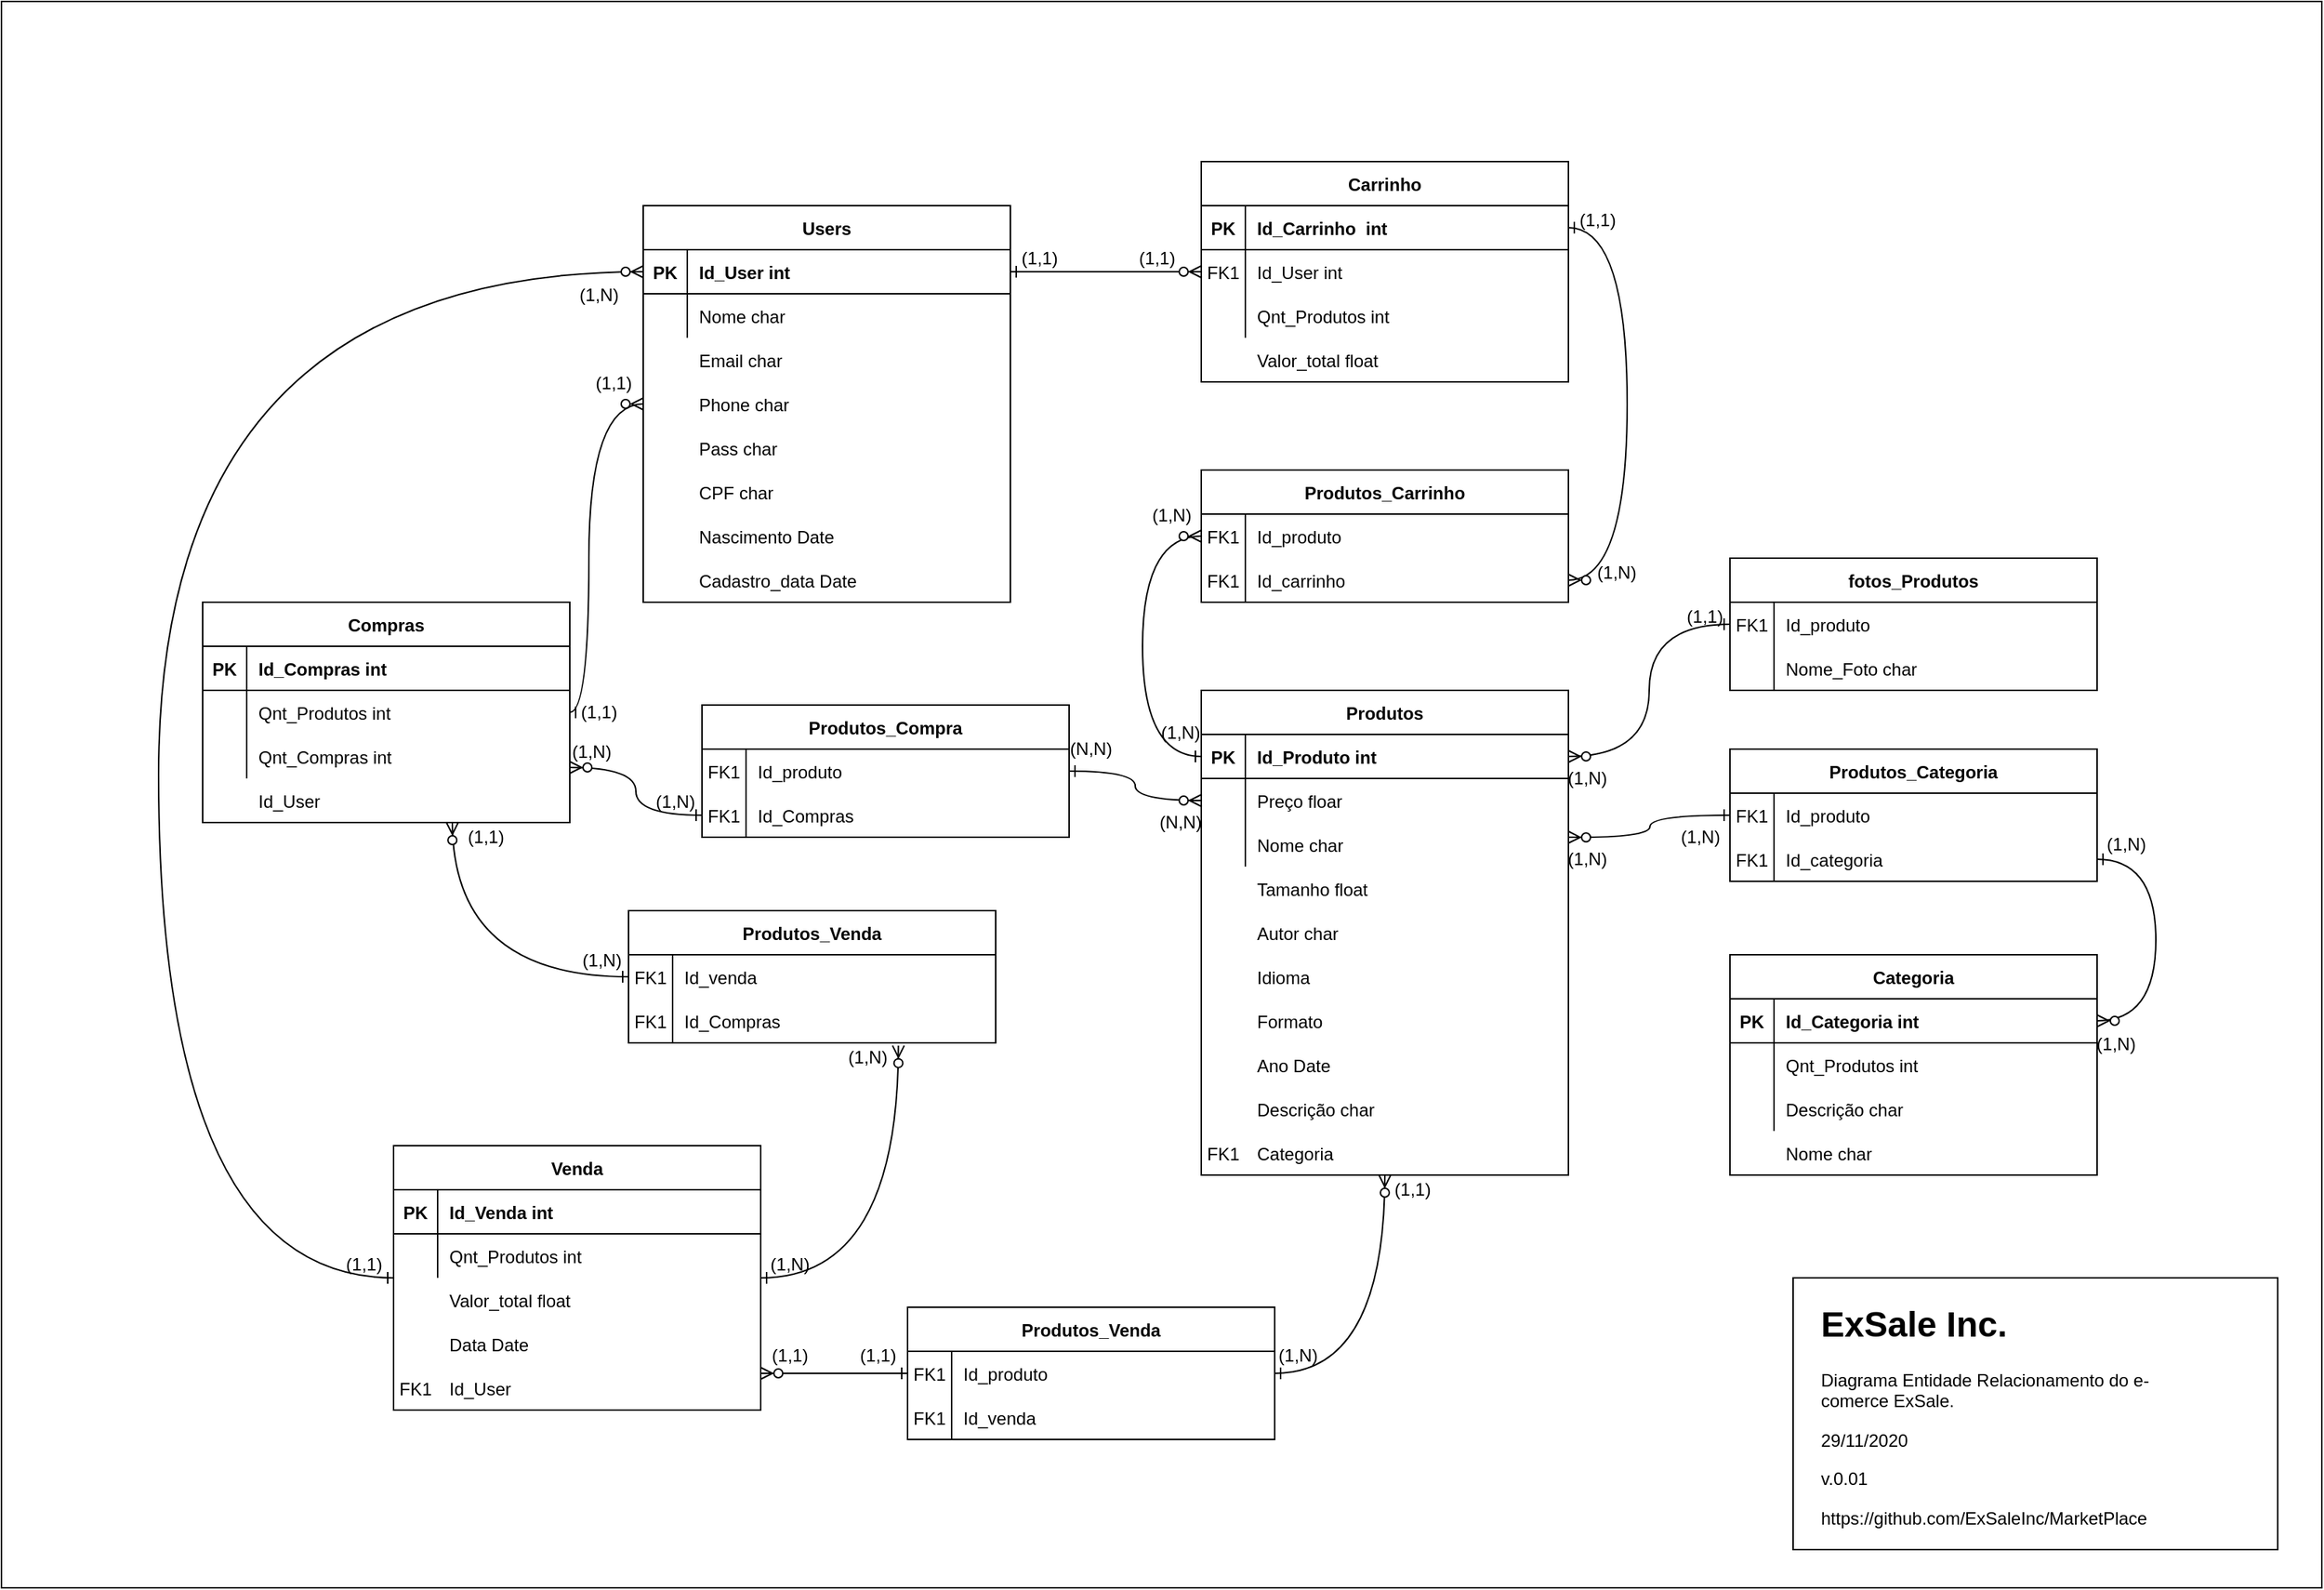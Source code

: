 <mxfile version="13.10.4" type="device"><diagram id="R2lEEEUBdFMjLlhIrx00" name="Page-1"><mxGraphModel dx="2370" dy="1340" grid="1" gridSize="10" guides="1" tooltips="1" connect="1" arrows="1" fold="1" page="1" pageScale="1" pageWidth="1654" pageHeight="1169" math="0" shadow="0" extFonts="Permanent Marker^https://fonts.googleapis.com/css?family=Permanent+Marker"><root><mxCell id="0"/><mxCell id="1" parent="0"/><mxCell id="QgYSDdk160Y1RWmMMheB-226" value="" style="rounded=0;whiteSpace=wrap;html=1;" vertex="1" parent="1"><mxGeometry x="40" y="40" width="1580" height="1080" as="geometry"/></mxCell><mxCell id="C-vyLk0tnHw3VtMMgP7b-1" value="" style="edgeStyle=entityRelationEdgeStyle;endArrow=ERzeroToMany;startArrow=ERone;endFill=1;startFill=0;" parent="1" source="C-vyLk0tnHw3VtMMgP7b-24" target="C-vyLk0tnHw3VtMMgP7b-6" edge="1"><mxGeometry width="100" height="100" relative="1" as="geometry"><mxPoint x="697" y="859" as="sourcePoint"/><mxPoint x="797" y="759" as="targetPoint"/></mxGeometry></mxCell><mxCell id="C-vyLk0tnHw3VtMMgP7b-2" value="Carrinho" style="shape=table;startSize=30;container=1;collapsible=1;childLayout=tableLayout;fixedRows=1;rowLines=0;fontStyle=1;align=center;resizeLast=1;" parent="1" vertex="1"><mxGeometry x="857" y="149" width="250" height="150" as="geometry"/></mxCell><mxCell id="C-vyLk0tnHw3VtMMgP7b-3" value="" style="shape=partialRectangle;collapsible=0;dropTarget=0;pointerEvents=0;fillColor=none;points=[[0,0.5],[1,0.5]];portConstraint=eastwest;top=0;left=0;right=0;bottom=1;" parent="C-vyLk0tnHw3VtMMgP7b-2" vertex="1"><mxGeometry y="30" width="250" height="30" as="geometry"/></mxCell><mxCell id="C-vyLk0tnHw3VtMMgP7b-4" value="PK" style="shape=partialRectangle;overflow=hidden;connectable=0;fillColor=none;top=0;left=0;bottom=0;right=0;fontStyle=1;" parent="C-vyLk0tnHw3VtMMgP7b-3" vertex="1"><mxGeometry width="30" height="30" as="geometry"/></mxCell><mxCell id="C-vyLk0tnHw3VtMMgP7b-5" value="Id_Carrinho  int " style="shape=partialRectangle;overflow=hidden;connectable=0;fillColor=none;top=0;left=0;bottom=0;right=0;align=left;spacingLeft=6;fontStyle=1;" parent="C-vyLk0tnHw3VtMMgP7b-3" vertex="1"><mxGeometry x="30" width="220" height="30" as="geometry"/></mxCell><mxCell id="C-vyLk0tnHw3VtMMgP7b-6" value="" style="shape=partialRectangle;collapsible=0;dropTarget=0;pointerEvents=0;fillColor=none;points=[[0,0.5],[1,0.5]];portConstraint=eastwest;top=0;left=0;right=0;bottom=0;" parent="C-vyLk0tnHw3VtMMgP7b-2" vertex="1"><mxGeometry y="60" width="250" height="30" as="geometry"/></mxCell><mxCell id="C-vyLk0tnHw3VtMMgP7b-7" value="FK1" style="shape=partialRectangle;overflow=hidden;connectable=0;fillColor=none;top=0;left=0;bottom=0;right=0;" parent="C-vyLk0tnHw3VtMMgP7b-6" vertex="1"><mxGeometry width="30" height="30" as="geometry"/></mxCell><mxCell id="C-vyLk0tnHw3VtMMgP7b-8" value="Id_User int" style="shape=partialRectangle;overflow=hidden;connectable=0;fillColor=none;top=0;left=0;bottom=0;right=0;align=left;spacingLeft=6;" parent="C-vyLk0tnHw3VtMMgP7b-6" vertex="1"><mxGeometry x="30" width="220" height="30" as="geometry"/></mxCell><mxCell id="C-vyLk0tnHw3VtMMgP7b-9" value="" style="shape=partialRectangle;collapsible=0;dropTarget=0;pointerEvents=0;fillColor=none;points=[[0,0.5],[1,0.5]];portConstraint=eastwest;top=0;left=0;right=0;bottom=0;" parent="C-vyLk0tnHw3VtMMgP7b-2" vertex="1"><mxGeometry y="90" width="250" height="30" as="geometry"/></mxCell><mxCell id="C-vyLk0tnHw3VtMMgP7b-10" value="" style="shape=partialRectangle;overflow=hidden;connectable=0;fillColor=none;top=0;left=0;bottom=0;right=0;" parent="C-vyLk0tnHw3VtMMgP7b-9" vertex="1"><mxGeometry width="30" height="30" as="geometry"/></mxCell><mxCell id="C-vyLk0tnHw3VtMMgP7b-11" value="Qnt_Produtos int" style="shape=partialRectangle;overflow=hidden;connectable=0;fillColor=none;top=0;left=0;bottom=0;right=0;align=left;spacingLeft=6;" parent="C-vyLk0tnHw3VtMMgP7b-9" vertex="1"><mxGeometry x="30" width="220" height="30" as="geometry"/></mxCell><mxCell id="C-vyLk0tnHw3VtMMgP7b-13" value="Produtos" style="shape=table;startSize=30;container=1;collapsible=1;childLayout=tableLayout;fixedRows=1;rowLines=0;fontStyle=1;align=center;resizeLast=1;" parent="1" vertex="1"><mxGeometry x="857" y="509" width="250" height="330" as="geometry"/></mxCell><mxCell id="C-vyLk0tnHw3VtMMgP7b-14" value="" style="shape=partialRectangle;collapsible=0;dropTarget=0;pointerEvents=0;fillColor=none;points=[[0,0.5],[1,0.5]];portConstraint=eastwest;top=0;left=0;right=0;bottom=1;" parent="C-vyLk0tnHw3VtMMgP7b-13" vertex="1"><mxGeometry y="30" width="250" height="30" as="geometry"/></mxCell><mxCell id="C-vyLk0tnHw3VtMMgP7b-15" value="PK" style="shape=partialRectangle;overflow=hidden;connectable=0;fillColor=none;top=0;left=0;bottom=0;right=0;fontStyle=1;" parent="C-vyLk0tnHw3VtMMgP7b-14" vertex="1"><mxGeometry width="30" height="30" as="geometry"/></mxCell><mxCell id="C-vyLk0tnHw3VtMMgP7b-16" value="Id_Produto int" style="shape=partialRectangle;overflow=hidden;connectable=0;fillColor=none;top=0;left=0;bottom=0;right=0;align=left;spacingLeft=6;fontStyle=1;" parent="C-vyLk0tnHw3VtMMgP7b-14" vertex="1"><mxGeometry x="30" width="220" height="30" as="geometry"/></mxCell><mxCell id="C-vyLk0tnHw3VtMMgP7b-20" value="" style="shape=partialRectangle;collapsible=0;dropTarget=0;pointerEvents=0;fillColor=none;points=[[0,0.5],[1,0.5]];portConstraint=eastwest;top=0;left=0;right=0;bottom=0;" parent="C-vyLk0tnHw3VtMMgP7b-13" vertex="1"><mxGeometry y="60" width="250" height="30" as="geometry"/></mxCell><mxCell id="C-vyLk0tnHw3VtMMgP7b-21" value="" style="shape=partialRectangle;overflow=hidden;connectable=0;fillColor=none;top=0;left=0;bottom=0;right=0;" parent="C-vyLk0tnHw3VtMMgP7b-20" vertex="1"><mxGeometry width="30" height="30" as="geometry"/></mxCell><mxCell id="C-vyLk0tnHw3VtMMgP7b-22" value="Preço floar" style="shape=partialRectangle;overflow=hidden;connectable=0;fillColor=none;top=0;left=0;bottom=0;right=0;align=left;spacingLeft=6;" parent="C-vyLk0tnHw3VtMMgP7b-20" vertex="1"><mxGeometry x="30" width="220" height="30" as="geometry"/></mxCell><mxCell id="C-vyLk0tnHw3VtMMgP7b-17" value="" style="shape=partialRectangle;collapsible=0;dropTarget=0;pointerEvents=0;fillColor=none;points=[[0,0.5],[1,0.5]];portConstraint=eastwest;top=0;left=0;right=0;bottom=0;" parent="C-vyLk0tnHw3VtMMgP7b-13" vertex="1"><mxGeometry y="90" width="250" height="30" as="geometry"/></mxCell><mxCell id="C-vyLk0tnHw3VtMMgP7b-18" value="" style="shape=partialRectangle;overflow=hidden;connectable=0;fillColor=none;top=0;left=0;bottom=0;right=0;" parent="C-vyLk0tnHw3VtMMgP7b-17" vertex="1"><mxGeometry width="30" height="30" as="geometry"/></mxCell><mxCell id="C-vyLk0tnHw3VtMMgP7b-19" value="" style="shape=partialRectangle;overflow=hidden;connectable=0;fillColor=none;top=0;left=0;bottom=0;right=0;align=left;spacingLeft=6;" parent="C-vyLk0tnHw3VtMMgP7b-17" vertex="1"><mxGeometry x="30" width="220" height="30" as="geometry"/></mxCell><mxCell id="C-vyLk0tnHw3VtMMgP7b-23" value="Users" style="shape=table;startSize=30;container=1;collapsible=1;childLayout=tableLayout;fixedRows=1;rowLines=0;fontStyle=1;align=center;resizeLast=1;" parent="1" vertex="1"><mxGeometry x="477" y="179" width="250" height="270" as="geometry"/></mxCell><mxCell id="C-vyLk0tnHw3VtMMgP7b-24" value="" style="shape=partialRectangle;collapsible=0;dropTarget=0;pointerEvents=0;fillColor=none;points=[[0,0.5],[1,0.5]];portConstraint=eastwest;top=0;left=0;right=0;bottom=1;" parent="C-vyLk0tnHw3VtMMgP7b-23" vertex="1"><mxGeometry y="30" width="250" height="30" as="geometry"/></mxCell><mxCell id="C-vyLk0tnHw3VtMMgP7b-25" value="PK" style="shape=partialRectangle;overflow=hidden;connectable=0;fillColor=none;top=0;left=0;bottom=0;right=0;fontStyle=1;" parent="C-vyLk0tnHw3VtMMgP7b-24" vertex="1"><mxGeometry width="30" height="30" as="geometry"/></mxCell><mxCell id="C-vyLk0tnHw3VtMMgP7b-26" value="Id_User int " style="shape=partialRectangle;overflow=hidden;connectable=0;fillColor=none;top=0;left=0;bottom=0;right=0;align=left;spacingLeft=6;fontStyle=1;" parent="C-vyLk0tnHw3VtMMgP7b-24" vertex="1"><mxGeometry x="30" width="220" height="30" as="geometry"/></mxCell><mxCell id="C-vyLk0tnHw3VtMMgP7b-27" value="" style="shape=partialRectangle;collapsible=0;dropTarget=0;pointerEvents=0;fillColor=none;points=[[0,0.5],[1,0.5]];portConstraint=eastwest;top=0;left=0;right=0;bottom=0;" parent="C-vyLk0tnHw3VtMMgP7b-23" vertex="1"><mxGeometry y="60" width="250" height="30" as="geometry"/></mxCell><mxCell id="C-vyLk0tnHw3VtMMgP7b-28" value="" style="shape=partialRectangle;overflow=hidden;connectable=0;fillColor=none;top=0;left=0;bottom=0;right=0;" parent="C-vyLk0tnHw3VtMMgP7b-27" vertex="1"><mxGeometry width="30" height="30" as="geometry"/></mxCell><mxCell id="C-vyLk0tnHw3VtMMgP7b-29" value="Nome char" style="shape=partialRectangle;overflow=hidden;connectable=0;fillColor=none;top=0;left=0;bottom=0;right=0;align=left;spacingLeft=6;" parent="C-vyLk0tnHw3VtMMgP7b-27" vertex="1"><mxGeometry x="30" width="220" height="30" as="geometry"/></mxCell><mxCell id="QgYSDdk160Y1RWmMMheB-1" value="Email char" style="shape=partialRectangle;overflow=hidden;connectable=0;fillColor=none;top=0;left=0;bottom=0;right=0;align=left;spacingLeft=6;" vertex="1" parent="1"><mxGeometry x="507" y="269" width="220" height="30" as="geometry"/></mxCell><mxCell id="QgYSDdk160Y1RWmMMheB-2" value="Phone char" style="shape=partialRectangle;overflow=hidden;connectable=0;fillColor=none;top=0;left=0;bottom=0;right=0;align=left;spacingLeft=6;" vertex="1" parent="1"><mxGeometry x="507" y="299" width="220" height="30" as="geometry"/></mxCell><mxCell id="QgYSDdk160Y1RWmMMheB-3" value="Pass char" style="shape=partialRectangle;overflow=hidden;connectable=0;fillColor=none;top=0;left=0;bottom=0;right=0;align=left;spacingLeft=6;" vertex="1" parent="1"><mxGeometry x="507" y="329" width="220" height="30" as="geometry"/></mxCell><mxCell id="QgYSDdk160Y1RWmMMheB-4" value="CPF char" style="shape=partialRectangle;overflow=hidden;connectable=0;fillColor=none;top=0;left=0;bottom=0;right=0;align=left;spacingLeft=6;" vertex="1" parent="1"><mxGeometry x="507" y="359" width="220" height="30" as="geometry"/></mxCell><mxCell id="QgYSDdk160Y1RWmMMheB-5" value="Nascimento Date" style="shape=partialRectangle;overflow=hidden;connectable=0;fillColor=none;top=0;left=0;bottom=0;right=0;align=left;spacingLeft=6;" vertex="1" parent="1"><mxGeometry x="507" y="389" width="220" height="30" as="geometry"/></mxCell><mxCell id="QgYSDdk160Y1RWmMMheB-6" value="Cadastro_data Date" style="shape=partialRectangle;overflow=hidden;connectable=0;fillColor=none;top=0;left=0;bottom=0;right=0;align=left;spacingLeft=6;" vertex="1" parent="1"><mxGeometry x="507" y="419" width="220" height="30" as="geometry"/></mxCell><mxCell id="QgYSDdk160Y1RWmMMheB-8" value="Valor_total float" style="shape=partialRectangle;overflow=hidden;connectable=0;fillColor=none;top=0;left=0;bottom=0;right=0;align=left;spacingLeft=6;" vertex="1" parent="1"><mxGeometry x="887" y="269" width="220" height="30" as="geometry"/></mxCell><mxCell id="QgYSDdk160Y1RWmMMheB-10" value="Nome char" style="shape=partialRectangle;overflow=hidden;connectable=0;fillColor=none;top=0;left=0;bottom=0;right=0;align=left;spacingLeft=6;" vertex="1" parent="1"><mxGeometry x="887" y="599" width="220" height="30" as="geometry"/></mxCell><mxCell id="QgYSDdk160Y1RWmMMheB-12" value="Tamanho float" style="shape=partialRectangle;overflow=hidden;connectable=0;fillColor=none;top=0;left=0;bottom=0;right=0;align=left;spacingLeft=6;" vertex="1" parent="1"><mxGeometry x="887" y="629" width="220" height="30" as="geometry"/></mxCell><mxCell id="QgYSDdk160Y1RWmMMheB-13" value="Idioma " style="shape=partialRectangle;overflow=hidden;connectable=0;fillColor=none;top=0;left=0;bottom=0;right=0;align=left;spacingLeft=6;" vertex="1" parent="1"><mxGeometry x="887" y="689" width="220" height="30" as="geometry"/></mxCell><mxCell id="QgYSDdk160Y1RWmMMheB-14" value="Autor char" style="shape=partialRectangle;overflow=hidden;connectable=0;fillColor=none;top=0;left=0;bottom=0;right=0;align=left;spacingLeft=6;" vertex="1" parent="1"><mxGeometry x="887" y="659" width="220" height="30" as="geometry"/></mxCell><mxCell id="QgYSDdk160Y1RWmMMheB-15" value="Ano Date" style="shape=partialRectangle;overflow=hidden;connectable=0;fillColor=none;top=0;left=0;bottom=0;right=0;align=left;spacingLeft=6;" vertex="1" parent="1"><mxGeometry x="887" y="749" width="220" height="30" as="geometry"/></mxCell><mxCell id="QgYSDdk160Y1RWmMMheB-16" value="Formato" style="shape=partialRectangle;overflow=hidden;connectable=0;fillColor=none;top=0;left=0;bottom=0;right=0;align=left;spacingLeft=6;" vertex="1" parent="1"><mxGeometry x="887" y="719" width="220" height="30" as="geometry"/></mxCell><mxCell id="QgYSDdk160Y1RWmMMheB-18" value="Descrição char" style="shape=partialRectangle;overflow=hidden;connectable=0;fillColor=none;top=0;left=0;bottom=0;right=0;align=left;spacingLeft=6;" vertex="1" parent="1"><mxGeometry x="887" y="779" width="220" height="30" as="geometry"/></mxCell><mxCell id="QgYSDdk160Y1RWmMMheB-19" value="Categoria" style="shape=partialRectangle;overflow=hidden;connectable=0;fillColor=none;top=0;left=0;bottom=0;right=0;align=left;spacingLeft=6;" vertex="1" parent="1"><mxGeometry x="887" y="809" width="220" height="30" as="geometry"/></mxCell><mxCell id="QgYSDdk160Y1RWmMMheB-20" value="FK1" style="shape=partialRectangle;overflow=hidden;connectable=0;fillColor=none;top=0;left=0;bottom=0;right=0;" vertex="1" parent="1"><mxGeometry x="857" y="809" width="30" height="30" as="geometry"/></mxCell><mxCell id="QgYSDdk160Y1RWmMMheB-24" value="Categoria" style="shape=table;startSize=30;container=1;collapsible=1;childLayout=tableLayout;fixedRows=1;rowLines=0;fontStyle=1;align=center;resizeLast=1;" vertex="1" parent="1"><mxGeometry x="1217" y="689" width="250" height="150" as="geometry"/></mxCell><mxCell id="QgYSDdk160Y1RWmMMheB-25" value="" style="shape=partialRectangle;collapsible=0;dropTarget=0;pointerEvents=0;fillColor=none;points=[[0,0.5],[1,0.5]];portConstraint=eastwest;top=0;left=0;right=0;bottom=1;" vertex="1" parent="QgYSDdk160Y1RWmMMheB-24"><mxGeometry y="30" width="250" height="30" as="geometry"/></mxCell><mxCell id="QgYSDdk160Y1RWmMMheB-26" value="PK" style="shape=partialRectangle;overflow=hidden;connectable=0;fillColor=none;top=0;left=0;bottom=0;right=0;fontStyle=1;" vertex="1" parent="QgYSDdk160Y1RWmMMheB-25"><mxGeometry width="30" height="30" as="geometry"/></mxCell><mxCell id="QgYSDdk160Y1RWmMMheB-27" value="Id_Categoria int " style="shape=partialRectangle;overflow=hidden;connectable=0;fillColor=none;top=0;left=0;bottom=0;right=0;align=left;spacingLeft=6;fontStyle=1;" vertex="1" parent="QgYSDdk160Y1RWmMMheB-25"><mxGeometry x="30" width="220" height="30" as="geometry"/></mxCell><mxCell id="QgYSDdk160Y1RWmMMheB-31" value="" style="shape=partialRectangle;collapsible=0;dropTarget=0;pointerEvents=0;fillColor=none;points=[[0,0.5],[1,0.5]];portConstraint=eastwest;top=0;left=0;right=0;bottom=0;" vertex="1" parent="QgYSDdk160Y1RWmMMheB-24"><mxGeometry y="60" width="250" height="30" as="geometry"/></mxCell><mxCell id="QgYSDdk160Y1RWmMMheB-32" value="" style="shape=partialRectangle;overflow=hidden;connectable=0;fillColor=none;top=0;left=0;bottom=0;right=0;" vertex="1" parent="QgYSDdk160Y1RWmMMheB-31"><mxGeometry width="30" height="30" as="geometry"/></mxCell><mxCell id="QgYSDdk160Y1RWmMMheB-33" value="Qnt_Produtos int" style="shape=partialRectangle;overflow=hidden;connectable=0;fillColor=none;top=0;left=0;bottom=0;right=0;align=left;spacingLeft=6;" vertex="1" parent="QgYSDdk160Y1RWmMMheB-31"><mxGeometry x="30" width="220" height="30" as="geometry"/></mxCell><mxCell id="QgYSDdk160Y1RWmMMheB-28" value="" style="shape=partialRectangle;collapsible=0;dropTarget=0;pointerEvents=0;fillColor=none;points=[[0,0.5],[1,0.5]];portConstraint=eastwest;top=0;left=0;right=0;bottom=0;" vertex="1" parent="QgYSDdk160Y1RWmMMheB-24"><mxGeometry y="90" width="250" height="30" as="geometry"/></mxCell><mxCell id="QgYSDdk160Y1RWmMMheB-29" value="" style="shape=partialRectangle;overflow=hidden;connectable=0;fillColor=none;top=0;left=0;bottom=0;right=0;" vertex="1" parent="QgYSDdk160Y1RWmMMheB-28"><mxGeometry width="30" height="30" as="geometry"/></mxCell><mxCell id="QgYSDdk160Y1RWmMMheB-30" value="" style="shape=partialRectangle;overflow=hidden;connectable=0;fillColor=none;top=0;left=0;bottom=0;right=0;align=left;spacingLeft=6;" vertex="1" parent="QgYSDdk160Y1RWmMMheB-28"><mxGeometry x="30" width="220" height="30" as="geometry"/></mxCell><mxCell id="QgYSDdk160Y1RWmMMheB-34" value="Descrição char" style="shape=partialRectangle;overflow=hidden;connectable=0;fillColor=none;top=0;left=0;bottom=0;right=0;align=left;spacingLeft=6;" vertex="1" parent="1"><mxGeometry x="1247" y="779" width="220" height="30" as="geometry"/></mxCell><mxCell id="QgYSDdk160Y1RWmMMheB-35" value="Nome char" style="shape=partialRectangle;overflow=hidden;connectable=0;fillColor=none;top=0;left=0;bottom=0;right=0;align=left;spacingLeft=6;" vertex="1" parent="1"><mxGeometry x="1247" y="809" width="220" height="30" as="geometry"/></mxCell><mxCell id="QgYSDdk160Y1RWmMMheB-171" style="edgeStyle=orthogonalEdgeStyle;curved=1;rounded=0;orthogonalLoop=1;jettySize=auto;html=1;entryX=0;entryY=0.5;entryDx=0;entryDy=0;startArrow=ERone;startFill=0;endArrow=ERzeroToMany;endFill=1;" edge="1" parent="1" source="QgYSDdk160Y1RWmMMheB-39" target="C-vyLk0tnHw3VtMMgP7b-24"><mxGeometry relative="1" as="geometry"><Array as="points"><mxPoint x="147" y="909"/><mxPoint x="147" y="224"/></Array></mxGeometry></mxCell><mxCell id="QgYSDdk160Y1RWmMMheB-215" style="edgeStyle=orthogonalEdgeStyle;curved=1;rounded=0;orthogonalLoop=1;jettySize=auto;html=1;entryX=0.735;entryY=1.061;entryDx=0;entryDy=0;entryPerimeter=0;startArrow=ERone;startFill=0;endArrow=ERzeroToMany;endFill=1;" edge="1" parent="1" source="QgYSDdk160Y1RWmMMheB-39" target="QgYSDdk160Y1RWmMMheB-177"><mxGeometry relative="1" as="geometry"><Array as="points"><mxPoint x="651" y="909"/></Array></mxGeometry></mxCell><mxCell id="QgYSDdk160Y1RWmMMheB-39" value="Venda" style="shape=table;startSize=30;container=1;collapsible=1;childLayout=tableLayout;fixedRows=1;rowLines=0;fontStyle=1;align=center;resizeLast=1;" vertex="1" parent="1"><mxGeometry x="307" y="819" width="250" height="180" as="geometry"/></mxCell><mxCell id="QgYSDdk160Y1RWmMMheB-40" value="" style="shape=partialRectangle;collapsible=0;dropTarget=0;pointerEvents=0;fillColor=none;points=[[0,0.5],[1,0.5]];portConstraint=eastwest;top=0;left=0;right=0;bottom=1;" vertex="1" parent="QgYSDdk160Y1RWmMMheB-39"><mxGeometry y="30" width="250" height="30" as="geometry"/></mxCell><mxCell id="QgYSDdk160Y1RWmMMheB-41" value="PK" style="shape=partialRectangle;overflow=hidden;connectable=0;fillColor=none;top=0;left=0;bottom=0;right=0;fontStyle=1;" vertex="1" parent="QgYSDdk160Y1RWmMMheB-40"><mxGeometry width="30" height="30" as="geometry"/></mxCell><mxCell id="QgYSDdk160Y1RWmMMheB-42" value="Id_Venda int " style="shape=partialRectangle;overflow=hidden;connectable=0;fillColor=none;top=0;left=0;bottom=0;right=0;align=left;spacingLeft=6;fontStyle=1;" vertex="1" parent="QgYSDdk160Y1RWmMMheB-40"><mxGeometry x="30" width="220" height="30" as="geometry"/></mxCell><mxCell id="QgYSDdk160Y1RWmMMheB-46" value="" style="shape=partialRectangle;collapsible=0;dropTarget=0;pointerEvents=0;fillColor=none;points=[[0,0.5],[1,0.5]];portConstraint=eastwest;top=0;left=0;right=0;bottom=0;" vertex="1" parent="QgYSDdk160Y1RWmMMheB-39"><mxGeometry y="60" width="250" height="30" as="geometry"/></mxCell><mxCell id="QgYSDdk160Y1RWmMMheB-47" value="" style="shape=partialRectangle;overflow=hidden;connectable=0;fillColor=none;top=0;left=0;bottom=0;right=0;" vertex="1" parent="QgYSDdk160Y1RWmMMheB-46"><mxGeometry width="30" height="30" as="geometry"/></mxCell><mxCell id="QgYSDdk160Y1RWmMMheB-48" value="Qnt_Produtos int" style="shape=partialRectangle;overflow=hidden;connectable=0;fillColor=none;top=0;left=0;bottom=0;right=0;align=left;spacingLeft=6;" vertex="1" parent="QgYSDdk160Y1RWmMMheB-46"><mxGeometry x="30" width="220" height="30" as="geometry"/></mxCell><mxCell id="QgYSDdk160Y1RWmMMheB-49" value="Valor_total float" style="shape=partialRectangle;overflow=hidden;connectable=0;fillColor=none;top=0;left=0;bottom=0;right=0;align=left;spacingLeft=6;" vertex="1" parent="1"><mxGeometry x="337" y="909" width="220" height="30" as="geometry"/></mxCell><mxCell id="QgYSDdk160Y1RWmMMheB-50" value="Data Date" style="shape=partialRectangle;overflow=hidden;connectable=0;fillColor=none;top=0;left=0;bottom=0;right=0;align=left;spacingLeft=6;" vertex="1" parent="1"><mxGeometry x="337" y="939" width="220" height="30" as="geometry"/></mxCell><mxCell id="QgYSDdk160Y1RWmMMheB-51" value="Id_User" style="shape=partialRectangle;overflow=hidden;connectable=0;fillColor=none;top=0;left=0;bottom=0;right=0;align=left;spacingLeft=6;" vertex="1" parent="1"><mxGeometry x="337" y="969" width="220" height="30" as="geometry"/></mxCell><mxCell id="QgYSDdk160Y1RWmMMheB-52" value="FK1" style="shape=partialRectangle;overflow=hidden;connectable=0;fillColor=none;top=0;left=0;bottom=0;right=0;" vertex="1" parent="1"><mxGeometry x="307" y="969" width="30" height="30" as="geometry"/></mxCell><mxCell id="QgYSDdk160Y1RWmMMheB-53" value="Compras" style="shape=table;startSize=30;container=1;collapsible=1;childLayout=tableLayout;fixedRows=1;rowLines=0;fontStyle=1;align=center;resizeLast=1;" vertex="1" parent="1"><mxGeometry x="177" y="449" width="250" height="150" as="geometry"/></mxCell><mxCell id="QgYSDdk160Y1RWmMMheB-54" value="" style="shape=partialRectangle;collapsible=0;dropTarget=0;pointerEvents=0;fillColor=none;points=[[0,0.5],[1,0.5]];portConstraint=eastwest;top=0;left=0;right=0;bottom=1;" vertex="1" parent="QgYSDdk160Y1RWmMMheB-53"><mxGeometry y="30" width="250" height="30" as="geometry"/></mxCell><mxCell id="QgYSDdk160Y1RWmMMheB-55" value="PK" style="shape=partialRectangle;overflow=hidden;connectable=0;fillColor=none;top=0;left=0;bottom=0;right=0;fontStyle=1;" vertex="1" parent="QgYSDdk160Y1RWmMMheB-54"><mxGeometry width="30" height="30" as="geometry"/></mxCell><mxCell id="QgYSDdk160Y1RWmMMheB-56" value="Id_Compras int " style="shape=partialRectangle;overflow=hidden;connectable=0;fillColor=none;top=0;left=0;bottom=0;right=0;align=left;spacingLeft=6;fontStyle=1;" vertex="1" parent="QgYSDdk160Y1RWmMMheB-54"><mxGeometry x="30" width="220" height="30" as="geometry"/></mxCell><mxCell id="QgYSDdk160Y1RWmMMheB-57" value="" style="shape=partialRectangle;collapsible=0;dropTarget=0;pointerEvents=0;fillColor=none;points=[[0,0.5],[1,0.5]];portConstraint=eastwest;top=0;left=0;right=0;bottom=0;" vertex="1" parent="QgYSDdk160Y1RWmMMheB-53"><mxGeometry y="60" width="250" height="30" as="geometry"/></mxCell><mxCell id="QgYSDdk160Y1RWmMMheB-58" value="" style="shape=partialRectangle;overflow=hidden;connectable=0;fillColor=none;top=0;left=0;bottom=0;right=0;" vertex="1" parent="QgYSDdk160Y1RWmMMheB-57"><mxGeometry width="30" height="30" as="geometry"/></mxCell><mxCell id="QgYSDdk160Y1RWmMMheB-59" value="Qnt_Produtos int" style="shape=partialRectangle;overflow=hidden;connectable=0;fillColor=none;top=0;left=0;bottom=0;right=0;align=left;spacingLeft=6;" vertex="1" parent="QgYSDdk160Y1RWmMMheB-57"><mxGeometry x="30" width="220" height="30" as="geometry"/></mxCell><mxCell id="QgYSDdk160Y1RWmMMheB-60" value="" style="shape=partialRectangle;collapsible=0;dropTarget=0;pointerEvents=0;fillColor=none;points=[[0,0.5],[1,0.5]];portConstraint=eastwest;top=0;left=0;right=0;bottom=0;" vertex="1" parent="QgYSDdk160Y1RWmMMheB-53"><mxGeometry y="90" width="250" height="30" as="geometry"/></mxCell><mxCell id="QgYSDdk160Y1RWmMMheB-61" value="" style="shape=partialRectangle;overflow=hidden;connectable=0;fillColor=none;top=0;left=0;bottom=0;right=0;" vertex="1" parent="QgYSDdk160Y1RWmMMheB-60"><mxGeometry width="30" height="30" as="geometry"/></mxCell><mxCell id="QgYSDdk160Y1RWmMMheB-62" value="Qnt_Compras int" style="shape=partialRectangle;overflow=hidden;connectable=0;fillColor=none;top=0;left=0;bottom=0;right=0;align=left;spacingLeft=6;" vertex="1" parent="QgYSDdk160Y1RWmMMheB-60"><mxGeometry x="30" width="220" height="30" as="geometry"/></mxCell><mxCell id="QgYSDdk160Y1RWmMMheB-96" style="edgeStyle=orthogonalEdgeStyle;curved=1;rounded=0;orthogonalLoop=1;jettySize=auto;html=1;entryX=0;entryY=0.5;entryDx=0;entryDy=0;startArrow=ERone;startFill=0;endArrow=ERzeroToMany;endFill=1;" edge="1" parent="1" source="QgYSDdk160Y1RWmMMheB-57" target="C-vyLk0tnHw3VtMMgP7b-23"><mxGeometry relative="1" as="geometry"><Array as="points"><mxPoint x="440" y="524"/><mxPoint x="440" y="314"/></Array></mxGeometry></mxCell><mxCell id="QgYSDdk160Y1RWmMMheB-172" style="edgeStyle=orthogonalEdgeStyle;curved=1;rounded=0;orthogonalLoop=1;jettySize=auto;html=1;startArrow=ERone;startFill=0;endArrow=ERzeroToMany;endFill=1;" edge="1" parent="1" source="QgYSDdk160Y1RWmMMheB-98"><mxGeometry relative="1" as="geometry"><mxPoint x="557" y="974" as="targetPoint"/></mxGeometry></mxCell><mxCell id="QgYSDdk160Y1RWmMMheB-98" value="Produtos_Venda" style="shape=table;startSize=30;container=1;collapsible=1;childLayout=tableLayout;fixedRows=1;rowLines=0;fontStyle=1;align=center;resizeLast=1;" vertex="1" parent="1"><mxGeometry x="657" y="929" width="250" height="90" as="geometry"/></mxCell><mxCell id="QgYSDdk160Y1RWmMMheB-102" value="" style="shape=partialRectangle;collapsible=0;dropTarget=0;pointerEvents=0;fillColor=none;points=[[0,0.5],[1,0.5]];portConstraint=eastwest;top=0;left=0;right=0;bottom=0;" vertex="1" parent="QgYSDdk160Y1RWmMMheB-98"><mxGeometry y="30" width="250" height="30" as="geometry"/></mxCell><mxCell id="QgYSDdk160Y1RWmMMheB-103" value="FK1" style="shape=partialRectangle;overflow=hidden;connectable=0;fillColor=none;top=0;left=0;bottom=0;right=0;" vertex="1" parent="QgYSDdk160Y1RWmMMheB-102"><mxGeometry width="30" height="30" as="geometry"/></mxCell><mxCell id="QgYSDdk160Y1RWmMMheB-104" value="Id_produto" style="shape=partialRectangle;overflow=hidden;connectable=0;fillColor=none;top=0;left=0;bottom=0;right=0;align=left;spacingLeft=6;" vertex="1" parent="QgYSDdk160Y1RWmMMheB-102"><mxGeometry x="30" width="220" height="30" as="geometry"/></mxCell><mxCell id="QgYSDdk160Y1RWmMMheB-105" value="" style="shape=partialRectangle;collapsible=0;dropTarget=0;pointerEvents=0;fillColor=none;points=[[0,0.5],[1,0.5]];portConstraint=eastwest;top=0;left=0;right=0;bottom=0;" vertex="1" parent="QgYSDdk160Y1RWmMMheB-98"><mxGeometry y="60" width="250" height="30" as="geometry"/></mxCell><mxCell id="QgYSDdk160Y1RWmMMheB-106" value="" style="shape=partialRectangle;overflow=hidden;connectable=0;fillColor=none;top=0;left=0;bottom=0;right=0;" vertex="1" parent="QgYSDdk160Y1RWmMMheB-105"><mxGeometry width="30" height="30" as="geometry"/></mxCell><mxCell id="QgYSDdk160Y1RWmMMheB-107" value="Id_venda" style="shape=partialRectangle;overflow=hidden;connectable=0;fillColor=none;top=0;left=0;bottom=0;right=0;align=left;spacingLeft=6;" vertex="1" parent="QgYSDdk160Y1RWmMMheB-105"><mxGeometry x="30" width="220" height="30" as="geometry"/></mxCell><mxCell id="QgYSDdk160Y1RWmMMheB-108" value="FK1" style="shape=partialRectangle;overflow=hidden;connectable=0;fillColor=none;top=0;left=0;bottom=0;right=0;" vertex="1" parent="1"><mxGeometry x="657" y="989" width="30" height="30" as="geometry"/></mxCell><mxCell id="QgYSDdk160Y1RWmMMheB-109" style="edgeStyle=orthogonalEdgeStyle;curved=1;rounded=0;orthogonalLoop=1;jettySize=auto;html=1;startArrow=ERone;startFill=0;endArrow=ERzeroToMany;endFill=1;entryX=0.5;entryY=1;entryDx=0;entryDy=0;" edge="1" parent="1" source="QgYSDdk160Y1RWmMMheB-102" target="C-vyLk0tnHw3VtMMgP7b-13"><mxGeometry relative="1" as="geometry"><mxPoint x="987" y="869" as="targetPoint"/></mxGeometry></mxCell><mxCell id="QgYSDdk160Y1RWmMMheB-115" value="fotos_Produtos" style="shape=table;startSize=30;container=1;collapsible=1;childLayout=tableLayout;fixedRows=1;rowLines=0;fontStyle=1;align=center;resizeLast=1;" vertex="1" parent="1"><mxGeometry x="1217" y="419" width="250" height="90" as="geometry"/></mxCell><mxCell id="QgYSDdk160Y1RWmMMheB-116" value="" style="shape=partialRectangle;collapsible=0;dropTarget=0;pointerEvents=0;fillColor=none;points=[[0,0.5],[1,0.5]];portConstraint=eastwest;top=0;left=0;right=0;bottom=0;" vertex="1" parent="QgYSDdk160Y1RWmMMheB-115"><mxGeometry y="30" width="250" height="30" as="geometry"/></mxCell><mxCell id="QgYSDdk160Y1RWmMMheB-117" value="FK1" style="shape=partialRectangle;overflow=hidden;connectable=0;fillColor=none;top=0;left=0;bottom=0;right=0;" vertex="1" parent="QgYSDdk160Y1RWmMMheB-116"><mxGeometry width="30" height="30" as="geometry"/></mxCell><mxCell id="QgYSDdk160Y1RWmMMheB-118" value="Id_produto" style="shape=partialRectangle;overflow=hidden;connectable=0;fillColor=none;top=0;left=0;bottom=0;right=0;align=left;spacingLeft=6;" vertex="1" parent="QgYSDdk160Y1RWmMMheB-116"><mxGeometry x="30" width="220" height="30" as="geometry"/></mxCell><mxCell id="QgYSDdk160Y1RWmMMheB-119" value="" style="shape=partialRectangle;collapsible=0;dropTarget=0;pointerEvents=0;fillColor=none;points=[[0,0.5],[1,0.5]];portConstraint=eastwest;top=0;left=0;right=0;bottom=0;" vertex="1" parent="QgYSDdk160Y1RWmMMheB-115"><mxGeometry y="60" width="250" height="30" as="geometry"/></mxCell><mxCell id="QgYSDdk160Y1RWmMMheB-120" value="" style="shape=partialRectangle;overflow=hidden;connectable=0;fillColor=none;top=0;left=0;bottom=0;right=0;" vertex="1" parent="QgYSDdk160Y1RWmMMheB-119"><mxGeometry width="30" height="30" as="geometry"/></mxCell><mxCell id="QgYSDdk160Y1RWmMMheB-121" value="Nome_Foto char" style="shape=partialRectangle;overflow=hidden;connectable=0;fillColor=none;top=0;left=0;bottom=0;right=0;align=left;spacingLeft=6;" vertex="1" parent="QgYSDdk160Y1RWmMMheB-119"><mxGeometry x="30" width="220" height="30" as="geometry"/></mxCell><mxCell id="QgYSDdk160Y1RWmMMheB-124" style="edgeStyle=orthogonalEdgeStyle;curved=1;rounded=0;orthogonalLoop=1;jettySize=auto;html=1;entryX=1;entryY=0.5;entryDx=0;entryDy=0;startArrow=ERone;startFill=0;endArrow=ERzeroToMany;endFill=1;" edge="1" parent="1" source="QgYSDdk160Y1RWmMMheB-116" target="C-vyLk0tnHw3VtMMgP7b-14"><mxGeometry relative="1" as="geometry"/></mxCell><mxCell id="QgYSDdk160Y1RWmMMheB-144" style="edgeStyle=orthogonalEdgeStyle;curved=1;rounded=0;orthogonalLoop=1;jettySize=auto;html=1;startArrow=ERone;startFill=0;endArrow=ERzeroToMany;endFill=1;" edge="1" parent="1" source="QgYSDdk160Y1RWmMMheB-127"><mxGeometry relative="1" as="geometry"><mxPoint x="1107" y="609" as="targetPoint"/></mxGeometry></mxCell><mxCell id="QgYSDdk160Y1RWmMMheB-127" value="Produtos_Categoria" style="shape=table;startSize=30;container=1;collapsible=1;childLayout=tableLayout;fixedRows=1;rowLines=0;fontStyle=1;align=center;resizeLast=1;" vertex="1" parent="1"><mxGeometry x="1217" y="549" width="250" height="90" as="geometry"/></mxCell><mxCell id="QgYSDdk160Y1RWmMMheB-128" value="" style="shape=partialRectangle;collapsible=0;dropTarget=0;pointerEvents=0;fillColor=none;points=[[0,0.5],[1,0.5]];portConstraint=eastwest;top=0;left=0;right=0;bottom=0;" vertex="1" parent="QgYSDdk160Y1RWmMMheB-127"><mxGeometry y="30" width="250" height="30" as="geometry"/></mxCell><mxCell id="QgYSDdk160Y1RWmMMheB-129" value="FK1" style="shape=partialRectangle;overflow=hidden;connectable=0;fillColor=none;top=0;left=0;bottom=0;right=0;" vertex="1" parent="QgYSDdk160Y1RWmMMheB-128"><mxGeometry width="30" height="30" as="geometry"/></mxCell><mxCell id="QgYSDdk160Y1RWmMMheB-130" value="Id_produto" style="shape=partialRectangle;overflow=hidden;connectable=0;fillColor=none;top=0;left=0;bottom=0;right=0;align=left;spacingLeft=6;" vertex="1" parent="QgYSDdk160Y1RWmMMheB-128"><mxGeometry x="30" width="220" height="30" as="geometry"/></mxCell><mxCell id="QgYSDdk160Y1RWmMMheB-131" value="" style="shape=partialRectangle;collapsible=0;dropTarget=0;pointerEvents=0;fillColor=none;points=[[0,0.5],[1,0.5]];portConstraint=eastwest;top=0;left=0;right=0;bottom=0;" vertex="1" parent="QgYSDdk160Y1RWmMMheB-127"><mxGeometry y="60" width="250" height="30" as="geometry"/></mxCell><mxCell id="QgYSDdk160Y1RWmMMheB-132" value="" style="shape=partialRectangle;overflow=hidden;connectable=0;fillColor=none;top=0;left=0;bottom=0;right=0;" vertex="1" parent="QgYSDdk160Y1RWmMMheB-131"><mxGeometry width="30" height="30" as="geometry"/></mxCell><mxCell id="QgYSDdk160Y1RWmMMheB-133" value="Id_categoria" style="shape=partialRectangle;overflow=hidden;connectable=0;fillColor=none;top=0;left=0;bottom=0;right=0;align=left;spacingLeft=6;" vertex="1" parent="QgYSDdk160Y1RWmMMheB-131"><mxGeometry x="30" width="220" height="30" as="geometry"/></mxCell><mxCell id="QgYSDdk160Y1RWmMMheB-143" value="FK1" style="shape=partialRectangle;overflow=hidden;connectable=0;fillColor=none;top=0;left=0;bottom=0;right=0;" vertex="1" parent="1"><mxGeometry x="1217" y="609" width="30" height="30" as="geometry"/></mxCell><mxCell id="QgYSDdk160Y1RWmMMheB-145" style="edgeStyle=orthogonalEdgeStyle;curved=1;rounded=0;orthogonalLoop=1;jettySize=auto;html=1;entryX=1;entryY=0.5;entryDx=0;entryDy=0;startArrow=ERone;startFill=0;endArrow=ERzeroToMany;endFill=1;" edge="1" parent="1" source="QgYSDdk160Y1RWmMMheB-131" target="QgYSDdk160Y1RWmMMheB-25"><mxGeometry relative="1" as="geometry"><Array as="points"><mxPoint x="1507" y="624"/><mxPoint x="1507" y="734"/></Array></mxGeometry></mxCell><mxCell id="QgYSDdk160Y1RWmMMheB-146" value="Produtos_Carrinho" style="shape=table;startSize=30;container=1;collapsible=1;childLayout=tableLayout;fixedRows=1;rowLines=0;fontStyle=1;align=center;resizeLast=1;" vertex="1" parent="1"><mxGeometry x="857" y="359" width="250" height="90" as="geometry"/></mxCell><mxCell id="QgYSDdk160Y1RWmMMheB-147" value="" style="shape=partialRectangle;collapsible=0;dropTarget=0;pointerEvents=0;fillColor=none;points=[[0,0.5],[1,0.5]];portConstraint=eastwest;top=0;left=0;right=0;bottom=0;" vertex="1" parent="QgYSDdk160Y1RWmMMheB-146"><mxGeometry y="30" width="250" height="30" as="geometry"/></mxCell><mxCell id="QgYSDdk160Y1RWmMMheB-148" value="FK1" style="shape=partialRectangle;overflow=hidden;connectable=0;fillColor=none;top=0;left=0;bottom=0;right=0;" vertex="1" parent="QgYSDdk160Y1RWmMMheB-147"><mxGeometry width="30" height="30" as="geometry"/></mxCell><mxCell id="QgYSDdk160Y1RWmMMheB-149" value="Id_produto" style="shape=partialRectangle;overflow=hidden;connectable=0;fillColor=none;top=0;left=0;bottom=0;right=0;align=left;spacingLeft=6;" vertex="1" parent="QgYSDdk160Y1RWmMMheB-147"><mxGeometry x="30" width="220" height="30" as="geometry"/></mxCell><mxCell id="QgYSDdk160Y1RWmMMheB-150" value="" style="shape=partialRectangle;collapsible=0;dropTarget=0;pointerEvents=0;fillColor=none;points=[[0,0.5],[1,0.5]];portConstraint=eastwest;top=0;left=0;right=0;bottom=0;" vertex="1" parent="QgYSDdk160Y1RWmMMheB-146"><mxGeometry y="60" width="250" height="30" as="geometry"/></mxCell><mxCell id="QgYSDdk160Y1RWmMMheB-151" value="" style="shape=partialRectangle;overflow=hidden;connectable=0;fillColor=none;top=0;left=0;bottom=0;right=0;" vertex="1" parent="QgYSDdk160Y1RWmMMheB-150"><mxGeometry width="30" height="30" as="geometry"/></mxCell><mxCell id="QgYSDdk160Y1RWmMMheB-152" value="Id_carrinho" style="shape=partialRectangle;overflow=hidden;connectable=0;fillColor=none;top=0;left=0;bottom=0;right=0;align=left;spacingLeft=6;" vertex="1" parent="QgYSDdk160Y1RWmMMheB-150"><mxGeometry x="30" width="220" height="30" as="geometry"/></mxCell><mxCell id="QgYSDdk160Y1RWmMMheB-153" value="FK1" style="shape=partialRectangle;overflow=hidden;connectable=0;fillColor=none;top=0;left=0;bottom=0;right=0;" vertex="1" parent="1"><mxGeometry x="857" y="419" width="30" height="30" as="geometry"/></mxCell><mxCell id="QgYSDdk160Y1RWmMMheB-154" style="edgeStyle=orthogonalEdgeStyle;curved=1;rounded=0;orthogonalLoop=1;jettySize=auto;html=1;entryX=0;entryY=0.5;entryDx=0;entryDy=0;startArrow=ERone;startFill=0;endArrow=ERzeroToMany;endFill=1;" edge="1" parent="1" source="C-vyLk0tnHw3VtMMgP7b-14" target="QgYSDdk160Y1RWmMMheB-147"><mxGeometry relative="1" as="geometry"><Array as="points"><mxPoint x="817" y="554"/><mxPoint x="817" y="404"/></Array></mxGeometry></mxCell><mxCell id="QgYSDdk160Y1RWmMMheB-156" style="edgeStyle=orthogonalEdgeStyle;curved=1;rounded=0;orthogonalLoop=1;jettySize=auto;html=1;entryX=1;entryY=0.5;entryDx=0;entryDy=0;startArrow=ERone;startFill=0;endArrow=ERzeroToMany;endFill=1;" edge="1" parent="1" source="C-vyLk0tnHw3VtMMgP7b-3" target="QgYSDdk160Y1RWmMMheB-150"><mxGeometry relative="1" as="geometry"><Array as="points"><mxPoint x="1147" y="194"/><mxPoint x="1147" y="434"/></Array></mxGeometry></mxCell><mxCell id="QgYSDdk160Y1RWmMMheB-158" value="Produtos_Compra" style="shape=table;startSize=30;container=1;collapsible=1;childLayout=tableLayout;fixedRows=1;rowLines=0;fontStyle=1;align=center;resizeLast=1;" vertex="1" parent="1"><mxGeometry x="517" y="519" width="250" height="90" as="geometry"/></mxCell><mxCell id="QgYSDdk160Y1RWmMMheB-159" value="" style="shape=partialRectangle;collapsible=0;dropTarget=0;pointerEvents=0;fillColor=none;points=[[0,0.5],[1,0.5]];portConstraint=eastwest;top=0;left=0;right=0;bottom=0;" vertex="1" parent="QgYSDdk160Y1RWmMMheB-158"><mxGeometry y="30" width="250" height="30" as="geometry"/></mxCell><mxCell id="QgYSDdk160Y1RWmMMheB-160" value="FK1" style="shape=partialRectangle;overflow=hidden;connectable=0;fillColor=none;top=0;left=0;bottom=0;right=0;" vertex="1" parent="QgYSDdk160Y1RWmMMheB-159"><mxGeometry width="30" height="30" as="geometry"/></mxCell><mxCell id="QgYSDdk160Y1RWmMMheB-161" value="Id_produto" style="shape=partialRectangle;overflow=hidden;connectable=0;fillColor=none;top=0;left=0;bottom=0;right=0;align=left;spacingLeft=6;" vertex="1" parent="QgYSDdk160Y1RWmMMheB-159"><mxGeometry x="30" width="220" height="30" as="geometry"/></mxCell><mxCell id="QgYSDdk160Y1RWmMMheB-162" value="" style="shape=partialRectangle;collapsible=0;dropTarget=0;pointerEvents=0;fillColor=none;points=[[0,0.5],[1,0.5]];portConstraint=eastwest;top=0;left=0;right=0;bottom=0;" vertex="1" parent="QgYSDdk160Y1RWmMMheB-158"><mxGeometry y="60" width="250" height="30" as="geometry"/></mxCell><mxCell id="QgYSDdk160Y1RWmMMheB-163" value="" style="shape=partialRectangle;overflow=hidden;connectable=0;fillColor=none;top=0;left=0;bottom=0;right=0;" vertex="1" parent="QgYSDdk160Y1RWmMMheB-162"><mxGeometry width="30" height="30" as="geometry"/></mxCell><mxCell id="QgYSDdk160Y1RWmMMheB-164" value="Id_Compras" style="shape=partialRectangle;overflow=hidden;connectable=0;fillColor=none;top=0;left=0;bottom=0;right=0;align=left;spacingLeft=6;" vertex="1" parent="QgYSDdk160Y1RWmMMheB-162"><mxGeometry x="30" width="220" height="30" as="geometry"/></mxCell><mxCell id="QgYSDdk160Y1RWmMMheB-165" value="FK1" style="shape=partialRectangle;overflow=hidden;connectable=0;fillColor=none;top=0;left=0;bottom=0;right=0;" vertex="1" parent="1"><mxGeometry x="517" y="579" width="30" height="30" as="geometry"/></mxCell><mxCell id="QgYSDdk160Y1RWmMMheB-168" style="edgeStyle=orthogonalEdgeStyle;curved=1;rounded=0;orthogonalLoop=1;jettySize=auto;html=1;entryX=1;entryY=0.75;entryDx=0;entryDy=0;startArrow=ERone;startFill=0;endArrow=ERzeroToMany;endFill=1;" edge="1" parent="1" source="QgYSDdk160Y1RWmMMheB-162" target="QgYSDdk160Y1RWmMMheB-53"><mxGeometry relative="1" as="geometry"/></mxCell><mxCell id="QgYSDdk160Y1RWmMMheB-169" style="edgeStyle=orthogonalEdgeStyle;curved=1;rounded=0;orthogonalLoop=1;jettySize=auto;html=1;entryX=0;entryY=0.5;entryDx=0;entryDy=0;startArrow=ERone;startFill=0;endArrow=ERzeroToMany;endFill=1;" edge="1" parent="1" source="QgYSDdk160Y1RWmMMheB-159" target="C-vyLk0tnHw3VtMMgP7b-20"><mxGeometry relative="1" as="geometry"/></mxCell><mxCell id="QgYSDdk160Y1RWmMMheB-181" style="edgeStyle=orthogonalEdgeStyle;curved=1;rounded=0;orthogonalLoop=1;jettySize=auto;html=1;startArrow=ERone;startFill=0;endArrow=ERzeroToMany;endFill=1;" edge="1" parent="1" source="QgYSDdk160Y1RWmMMheB-173"><mxGeometry relative="1" as="geometry"><mxPoint x="347" y="599" as="targetPoint"/></mxGeometry></mxCell><mxCell id="QgYSDdk160Y1RWmMMheB-173" value="Produtos_Venda" style="shape=table;startSize=30;container=1;collapsible=1;childLayout=tableLayout;fixedRows=1;rowLines=0;fontStyle=1;align=center;resizeLast=1;" vertex="1" parent="1"><mxGeometry x="467" y="659" width="250" height="90" as="geometry"/></mxCell><mxCell id="QgYSDdk160Y1RWmMMheB-174" value="" style="shape=partialRectangle;collapsible=0;dropTarget=0;pointerEvents=0;fillColor=none;points=[[0,0.5],[1,0.5]];portConstraint=eastwest;top=0;left=0;right=0;bottom=0;" vertex="1" parent="QgYSDdk160Y1RWmMMheB-173"><mxGeometry y="30" width="250" height="30" as="geometry"/></mxCell><mxCell id="QgYSDdk160Y1RWmMMheB-175" value="FK1" style="shape=partialRectangle;overflow=hidden;connectable=0;fillColor=none;top=0;left=0;bottom=0;right=0;" vertex="1" parent="QgYSDdk160Y1RWmMMheB-174"><mxGeometry width="30" height="30" as="geometry"/></mxCell><mxCell id="QgYSDdk160Y1RWmMMheB-176" value="Id_venda" style="shape=partialRectangle;overflow=hidden;connectable=0;fillColor=none;top=0;left=0;bottom=0;right=0;align=left;spacingLeft=6;" vertex="1" parent="QgYSDdk160Y1RWmMMheB-174"><mxGeometry x="30" width="220" height="30" as="geometry"/></mxCell><mxCell id="QgYSDdk160Y1RWmMMheB-177" value="" style="shape=partialRectangle;collapsible=0;dropTarget=0;pointerEvents=0;fillColor=none;points=[[0,0.5],[1,0.5]];portConstraint=eastwest;top=0;left=0;right=0;bottom=0;" vertex="1" parent="QgYSDdk160Y1RWmMMheB-173"><mxGeometry y="60" width="250" height="30" as="geometry"/></mxCell><mxCell id="QgYSDdk160Y1RWmMMheB-178" value="" style="shape=partialRectangle;overflow=hidden;connectable=0;fillColor=none;top=0;left=0;bottom=0;right=0;" vertex="1" parent="QgYSDdk160Y1RWmMMheB-177"><mxGeometry width="30" height="30" as="geometry"/></mxCell><mxCell id="QgYSDdk160Y1RWmMMheB-179" value="Id_Compras" style="shape=partialRectangle;overflow=hidden;connectable=0;fillColor=none;top=0;left=0;bottom=0;right=0;align=left;spacingLeft=6;" vertex="1" parent="QgYSDdk160Y1RWmMMheB-177"><mxGeometry x="30" width="220" height="30" as="geometry"/></mxCell><mxCell id="QgYSDdk160Y1RWmMMheB-180" value="FK1" style="shape=partialRectangle;overflow=hidden;connectable=0;fillColor=none;top=0;left=0;bottom=0;right=0;" vertex="1" parent="1"><mxGeometry x="467" y="719" width="30" height="30" as="geometry"/></mxCell><mxCell id="QgYSDdk160Y1RWmMMheB-182" value="Id_User" style="shape=partialRectangle;overflow=hidden;connectable=0;fillColor=none;top=0;left=0;bottom=0;right=0;align=left;spacingLeft=6;" vertex="1" parent="1"><mxGeometry x="207" y="569" width="220" height="30" as="geometry"/></mxCell><mxCell id="QgYSDdk160Y1RWmMMheB-185" value="" style="rounded=0;whiteSpace=wrap;html=1;" vertex="1" parent="1"><mxGeometry x="1260" y="909" width="330" height="185" as="geometry"/></mxCell><mxCell id="QgYSDdk160Y1RWmMMheB-186" value="&lt;h1&gt;ExSale Inc.&lt;br&gt;&lt;/h1&gt;&lt;p&gt;Diagrama Entidade Relacionamento do e-comerce ExSale.&lt;/p&gt;&lt;p&gt;29/11/2020&lt;/p&gt;&lt;p&gt;v.0.01&lt;/p&gt;&lt;p&gt;https://github.com/ExSaleInc/MarketPlace&lt;br&gt;&lt;/p&gt;" style="text;html=1;strokeColor=none;fillColor=none;spacing=5;spacingTop=-20;whiteSpace=wrap;overflow=hidden;rounded=0;" vertex="1" parent="1"><mxGeometry x="1274" y="921" width="233" height="161" as="geometry"/></mxCell><mxCell id="QgYSDdk160Y1RWmMMheB-193" value="(1,1)" style="text;html=1;strokeColor=none;fillColor=none;align=center;verticalAlign=middle;whiteSpace=wrap;rounded=0;" vertex="1" parent="1"><mxGeometry x="727" y="205" width="40" height="20" as="geometry"/></mxCell><mxCell id="QgYSDdk160Y1RWmMMheB-194" value="(1,1)" style="text;html=1;strokeColor=none;fillColor=none;align=center;verticalAlign=middle;whiteSpace=wrap;rounded=0;" vertex="1" parent="1"><mxGeometry x="807" y="205" width="40" height="20" as="geometry"/></mxCell><mxCell id="QgYSDdk160Y1RWmMMheB-195" value="(1,1)" style="text;html=1;strokeColor=none;fillColor=none;align=center;verticalAlign=middle;whiteSpace=wrap;rounded=0;" vertex="1" parent="1"><mxGeometry x="427" y="514" width="40" height="20" as="geometry"/></mxCell><mxCell id="QgYSDdk160Y1RWmMMheB-196" value="(1,1)" style="text;html=1;strokeColor=none;fillColor=none;align=center;verticalAlign=middle;whiteSpace=wrap;rounded=0;" vertex="1" parent="1"><mxGeometry x="437" y="290" width="40" height="20" as="geometry"/></mxCell><mxCell id="QgYSDdk160Y1RWmMMheB-197" value="(1,1)" style="text;html=1;strokeColor=none;fillColor=none;align=center;verticalAlign=middle;whiteSpace=wrap;rounded=0;" vertex="1" parent="1"><mxGeometry x="1107" y="179" width="40" height="20" as="geometry"/></mxCell><mxCell id="QgYSDdk160Y1RWmMMheB-198" value="(1,N)" style="text;html=1;strokeColor=none;fillColor=none;align=center;verticalAlign=middle;whiteSpace=wrap;rounded=0;" vertex="1" parent="1"><mxGeometry x="1120" y="419" width="40" height="20" as="geometry"/></mxCell><mxCell id="QgYSDdk160Y1RWmMMheB-200" value="(1,N)" style="text;html=1;strokeColor=none;fillColor=none;align=center;verticalAlign=middle;whiteSpace=wrap;rounded=0;" vertex="1" parent="1"><mxGeometry x="817" y="380" width="40" height="20" as="geometry"/></mxCell><mxCell id="QgYSDdk160Y1RWmMMheB-201" value="(1,N)" style="text;html=1;strokeColor=none;fillColor=none;align=center;verticalAlign=middle;whiteSpace=wrap;rounded=0;" vertex="1" parent="1"><mxGeometry x="823" y="528" width="40" height="20" as="geometry"/></mxCell><mxCell id="QgYSDdk160Y1RWmMMheB-202" value="(1,N)" style="text;html=1;strokeColor=none;fillColor=none;align=center;verticalAlign=middle;whiteSpace=wrap;rounded=0;" vertex="1" parent="1"><mxGeometry x="1100" y="559" width="40" height="20" as="geometry"/></mxCell><mxCell id="QgYSDdk160Y1RWmMMheB-204" value="(1,1)" style="text;html=1;strokeColor=none;fillColor=none;align=center;verticalAlign=middle;whiteSpace=wrap;rounded=0;" vertex="1" parent="1"><mxGeometry x="1180" y="449" width="40" height="20" as="geometry"/></mxCell><mxCell id="QgYSDdk160Y1RWmMMheB-205" value="(1,N)" style="text;html=1;strokeColor=none;fillColor=none;align=center;verticalAlign=middle;whiteSpace=wrap;rounded=0;" vertex="1" parent="1"><mxGeometry x="1460" y="740" width="40" height="20" as="geometry"/></mxCell><mxCell id="QgYSDdk160Y1RWmMMheB-206" value="(1,N)" style="text;html=1;strokeColor=none;fillColor=none;align=center;verticalAlign=middle;whiteSpace=wrap;rounded=0;" vertex="1" parent="1"><mxGeometry x="1467" y="604" width="40" height="20" as="geometry"/></mxCell><mxCell id="QgYSDdk160Y1RWmMMheB-207" value="(1,N)" style="text;html=1;strokeColor=none;fillColor=none;align=center;verticalAlign=middle;whiteSpace=wrap;rounded=0;" vertex="1" parent="1"><mxGeometry x="1100" y="614" width="40" height="20" as="geometry"/></mxCell><mxCell id="QgYSDdk160Y1RWmMMheB-208" value="(1,N)" style="text;html=1;strokeColor=none;fillColor=none;align=center;verticalAlign=middle;whiteSpace=wrap;rounded=0;" vertex="1" parent="1"><mxGeometry x="1177" y="599" width="40" height="20" as="geometry"/></mxCell><mxCell id="QgYSDdk160Y1RWmMMheB-209" value="(1,1)" style="text;html=1;strokeColor=none;fillColor=none;align=center;verticalAlign=middle;whiteSpace=wrap;rounded=0;" vertex="1" parent="1"><mxGeometry x="981" y="839" width="40" height="20" as="geometry"/></mxCell><mxCell id="QgYSDdk160Y1RWmMMheB-210" value="(1,N)" style="text;html=1;strokeColor=none;fillColor=none;align=center;verticalAlign=middle;whiteSpace=wrap;rounded=0;" vertex="1" parent="1"><mxGeometry x="903" y="952" width="40" height="20" as="geometry"/></mxCell><mxCell id="QgYSDdk160Y1RWmMMheB-211" value="(1,1)" style="text;html=1;strokeColor=none;fillColor=none;align=center;verticalAlign=middle;whiteSpace=wrap;rounded=0;" vertex="1" parent="1"><mxGeometry x="617" y="952" width="40" height="20" as="geometry"/></mxCell><mxCell id="QgYSDdk160Y1RWmMMheB-212" value="(1,1)" style="text;html=1;strokeColor=none;fillColor=none;align=center;verticalAlign=middle;whiteSpace=wrap;rounded=0;" vertex="1" parent="1"><mxGeometry x="557" y="952" width="40" height="20" as="geometry"/></mxCell><mxCell id="QgYSDdk160Y1RWmMMheB-213" value="(N,N)" style="text;html=1;strokeColor=none;fillColor=none;align=center;verticalAlign=middle;whiteSpace=wrap;rounded=0;" vertex="1" parent="1"><mxGeometry x="823" y="589" width="40" height="20" as="geometry"/></mxCell><mxCell id="QgYSDdk160Y1RWmMMheB-214" value="(N,N)" style="text;html=1;strokeColor=none;fillColor=none;align=center;verticalAlign=middle;whiteSpace=wrap;rounded=0;" vertex="1" parent="1"><mxGeometry x="762" y="539" width="40" height="20" as="geometry"/></mxCell><mxCell id="QgYSDdk160Y1RWmMMheB-217" value="(1,1)" style="text;html=1;strokeColor=none;fillColor=none;align=center;verticalAlign=middle;whiteSpace=wrap;rounded=0;" vertex="1" parent="1"><mxGeometry x="350" y="599" width="40" height="20" as="geometry"/></mxCell><mxCell id="QgYSDdk160Y1RWmMMheB-219" value="(1,N)" style="text;html=1;strokeColor=none;fillColor=none;align=center;verticalAlign=middle;whiteSpace=wrap;rounded=0;" vertex="1" parent="1"><mxGeometry x="610" y="749" width="40" height="20" as="geometry"/></mxCell><mxCell id="QgYSDdk160Y1RWmMMheB-220" value="(1,N)" style="text;html=1;strokeColor=none;fillColor=none;align=center;verticalAlign=middle;whiteSpace=wrap;rounded=0;" vertex="1" parent="1"><mxGeometry x="557" y="890" width="40" height="20" as="geometry"/></mxCell><mxCell id="QgYSDdk160Y1RWmMMheB-221" value="(1,N)" style="text;html=1;strokeColor=none;fillColor=none;align=center;verticalAlign=middle;whiteSpace=wrap;rounded=0;" vertex="1" parent="1"><mxGeometry x="429" y="683" width="40" height="20" as="geometry"/></mxCell><mxCell id="QgYSDdk160Y1RWmMMheB-222" value="(1,1)" style="text;html=1;strokeColor=none;fillColor=none;align=center;verticalAlign=middle;whiteSpace=wrap;rounded=0;" vertex="1" parent="1"><mxGeometry x="267" y="890" width="40" height="20" as="geometry"/></mxCell><mxCell id="QgYSDdk160Y1RWmMMheB-223" value="(1,N)" style="text;html=1;strokeColor=none;fillColor=none;align=center;verticalAlign=middle;whiteSpace=wrap;rounded=0;" vertex="1" parent="1"><mxGeometry x="427" y="230" width="40" height="20" as="geometry"/></mxCell><mxCell id="QgYSDdk160Y1RWmMMheB-224" value="(1,N)" style="text;html=1;strokeColor=none;fillColor=none;align=center;verticalAlign=middle;whiteSpace=wrap;rounded=0;" vertex="1" parent="1"><mxGeometry x="422" y="541" width="40" height="20" as="geometry"/></mxCell><mxCell id="QgYSDdk160Y1RWmMMheB-225" value="(1,N)" style="text;html=1;strokeColor=none;fillColor=none;align=center;verticalAlign=middle;whiteSpace=wrap;rounded=0;" vertex="1" parent="1"><mxGeometry x="479" y="575" width="40" height="20" as="geometry"/></mxCell></root></mxGraphModel></diagram></mxfile>